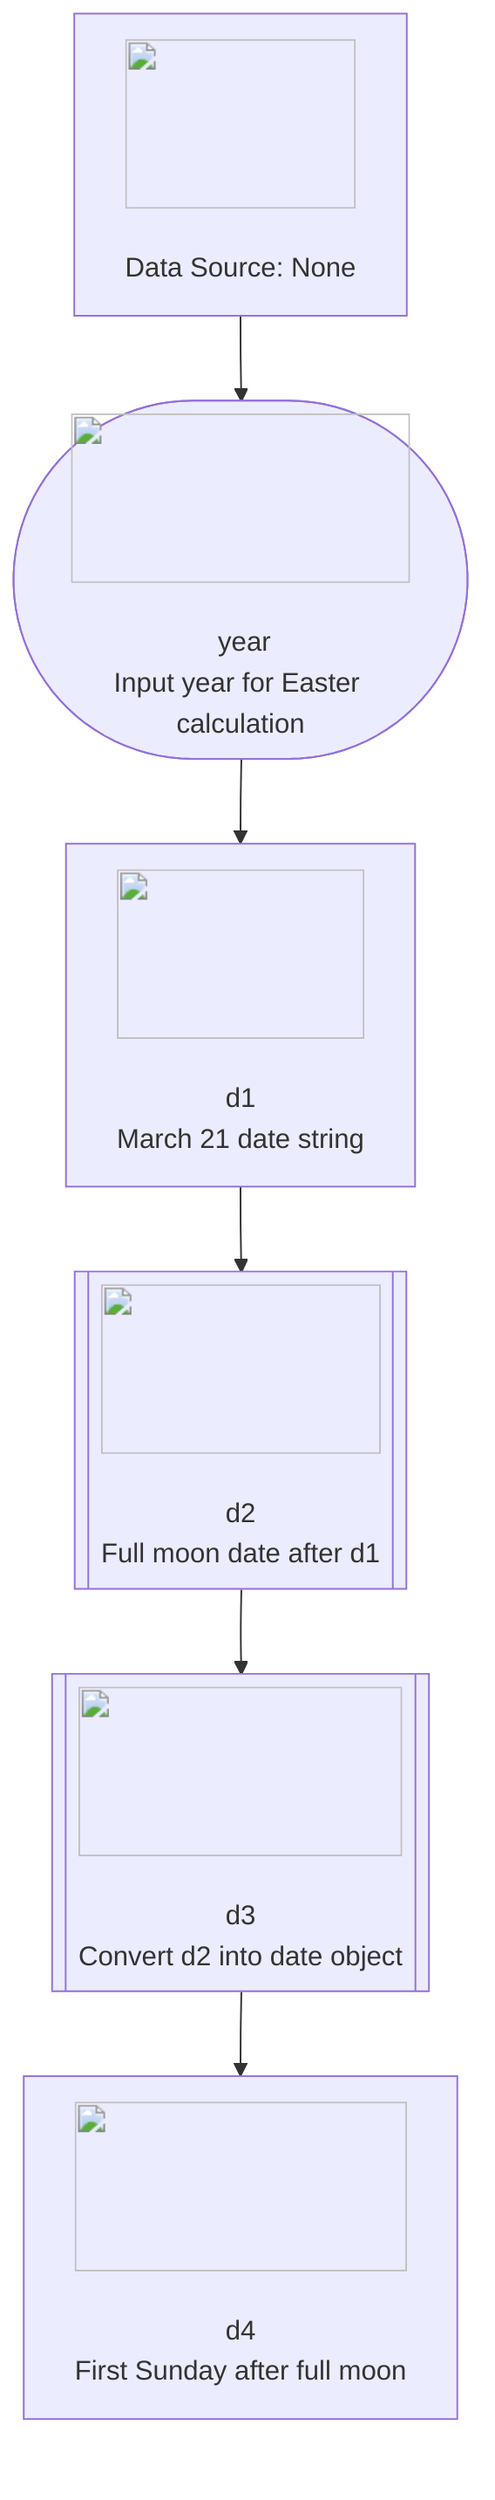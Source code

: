 graph TD;
    A["<img src='icons/file.svg' width=100 height=100/> <br/> Data Source: None<br/> "];
    B(["<img src='icons/column_split.svg' width=100 height=100/> <br/> year<br/>Input year for Easter calculation<br/> "]);
    C["<img src='icons/table.svg' width=100 height=100/> <br/> d1<br/>March 21 date string<br/> "];
    D[["<img src='icons/row_split.svg' width=100 height=100/> <br/> d2<br/>Full moon date after d1<br/> "]];
    E[["<img src='dummy_plots/scatter_plot_template.svg' width=100 height=100/> <br/> d3<br/>Convert d2 into date object<br/> "]];
    F["<img src='icons/brain.svg' width=100 height=100/> <br/> d4<br/>First Sunday after full moon<br/> "];
    
    A --> B;
    B --> C;
    C --> D;
    D --> E;
    E --> F;